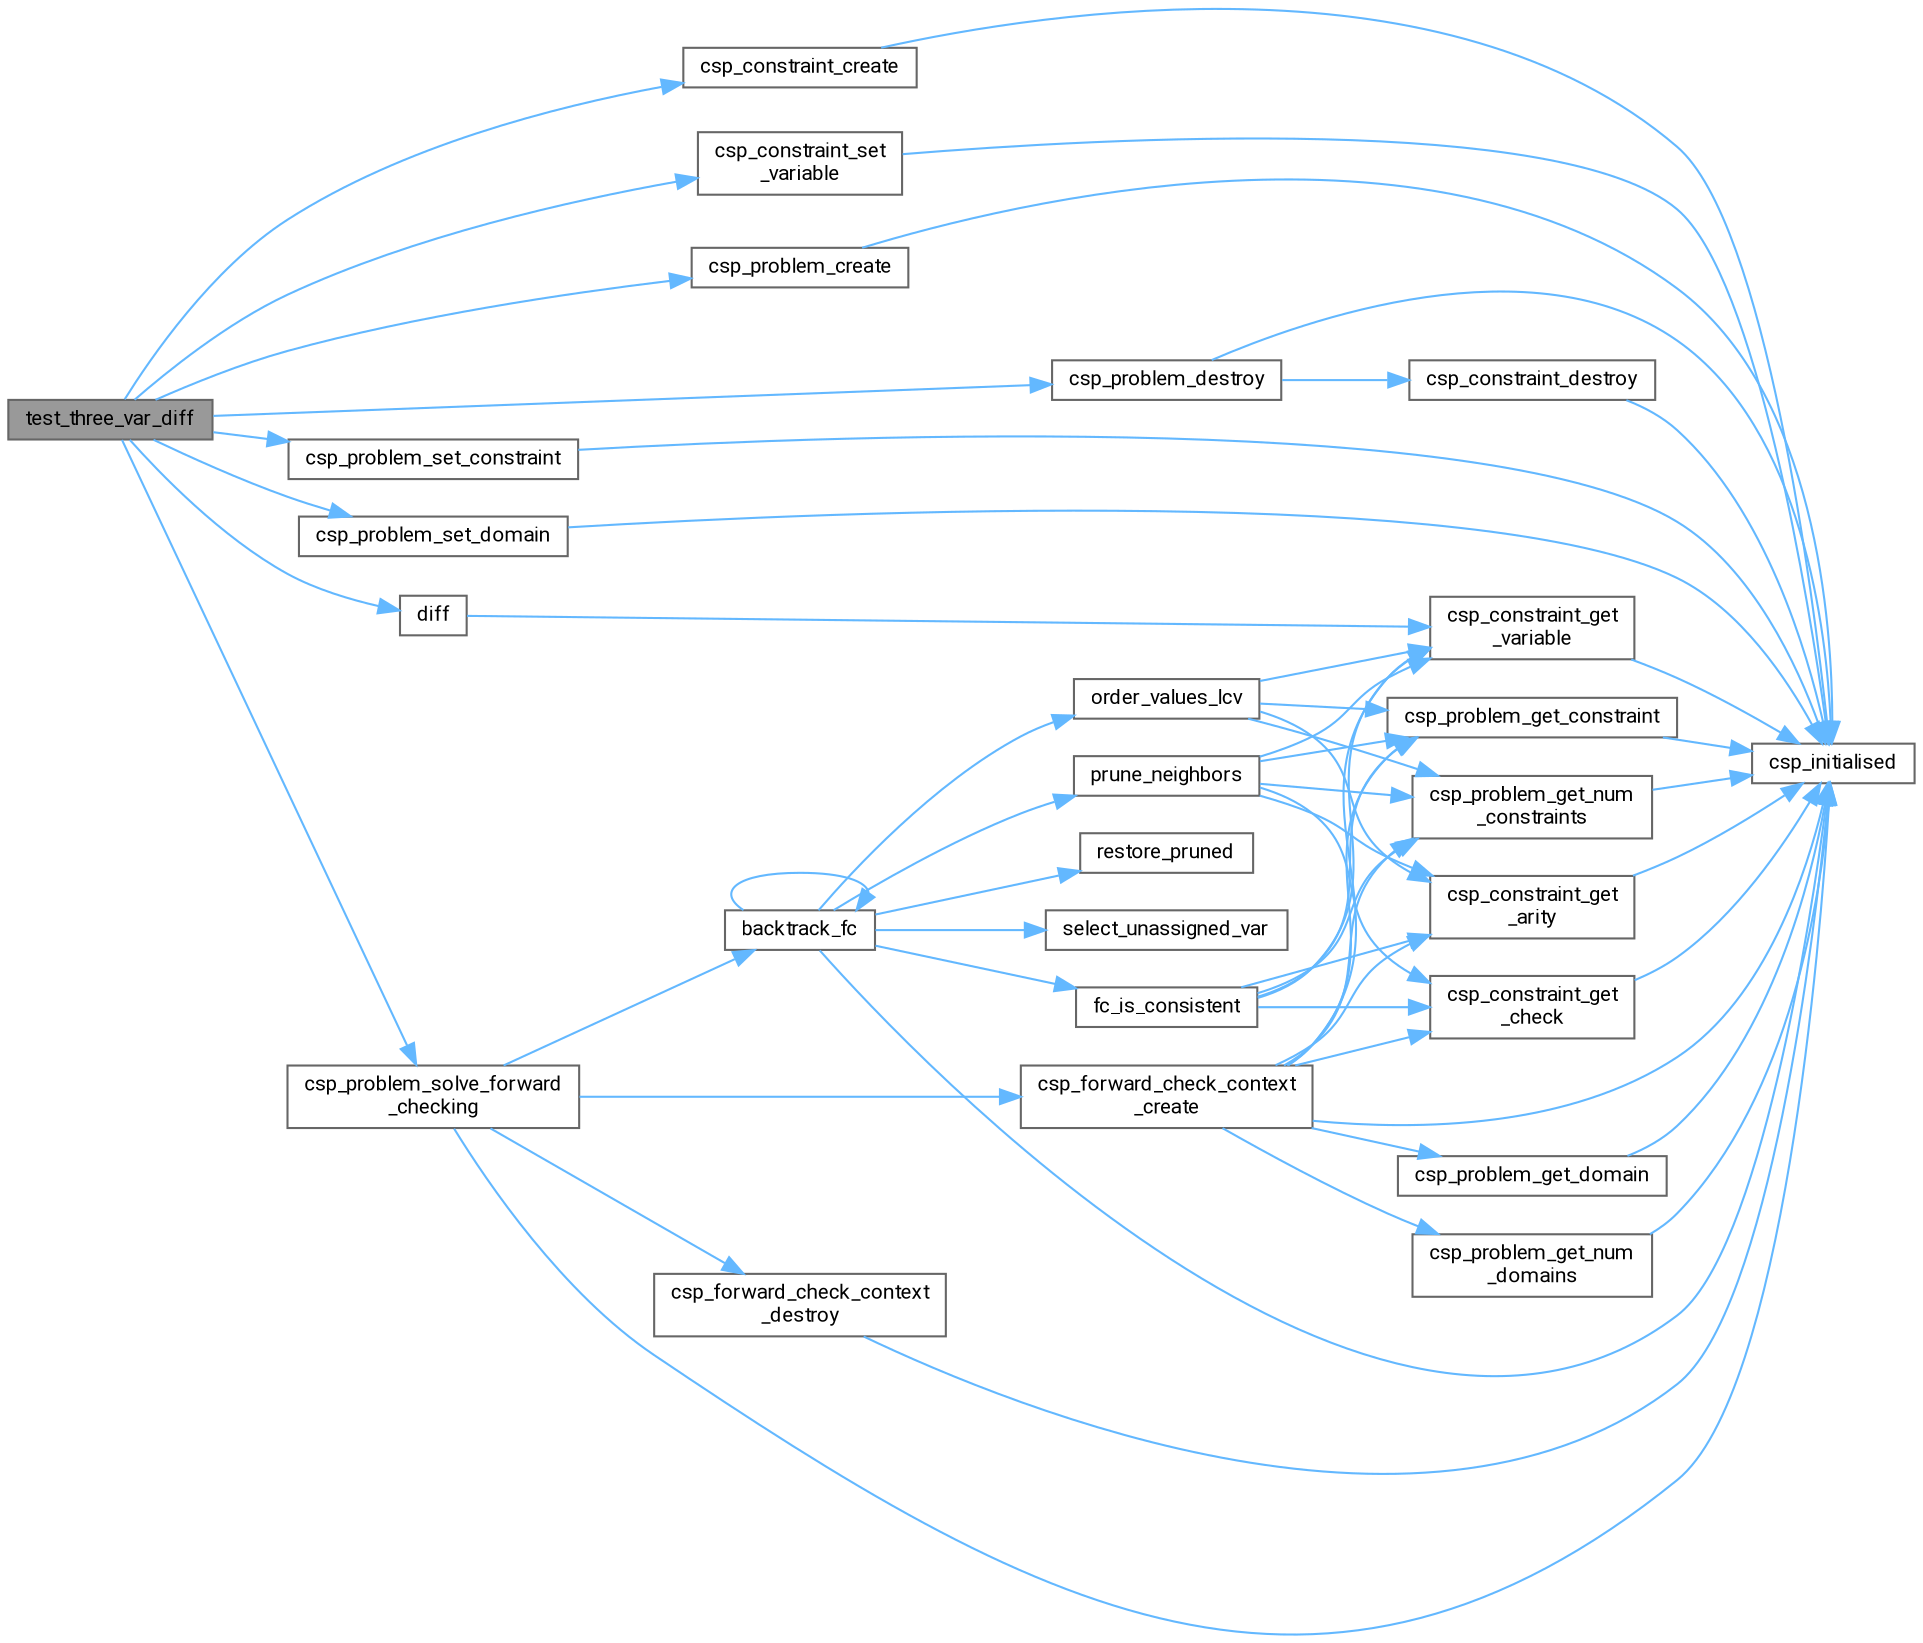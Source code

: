 digraph "test_three_var_diff"
{
 // LATEX_PDF_SIZE
  bgcolor="transparent";
  edge [fontname=Roboto,fontsize=10,labelfontname=Roboto,labelfontsize=10];
  node [fontname=Roboto,fontsize=10,shape=box,height=0.2,width=0.4];
  rankdir="LR";
  Node1 [id="Node000001",label="test_three_var_diff",height=0.2,width=0.4,color="gray40", fillcolor="grey60", style="filled", fontcolor="black",tooltip=" "];
  Node1 -> Node2 [id="edge1_Node000001_Node000002",color="steelblue1",style="solid",tooltip=" "];
  Node2 [id="Node000002",label="csp_constraint_create",height=0.2,width=0.4,color="grey40", fillcolor="white", style="filled",URL="$csp_8c.html#a7c7ffdd26fbe5e2729b593cc6937cdcf",tooltip="Creates a new constraint with the specified arity and check function."];
  Node2 -> Node3 [id="edge2_Node000002_Node000003",color="steelblue1",style="solid",tooltip=" "];
  Node3 [id="Node000003",label="csp_initialised",height=0.2,width=0.4,color="grey40", fillcolor="white", style="filled",URL="$csp_8c.html#aca1712012517bff1090a471f502cf729",tooltip="Checks if the CSP library is initialized."];
  Node1 -> Node4 [id="edge3_Node000001_Node000004",color="steelblue1",style="solid",tooltip=" "];
  Node4 [id="Node000004",label="csp_constraint_set\l_variable",height=0.2,width=0.4,color="grey40", fillcolor="white", style="filled",URL="$csp_8c.html#a6929282e729d2c786b6be546b1c3e312",tooltip="Sets which CSP variable is related to a specific position in the constraint."];
  Node4 -> Node3 [id="edge4_Node000004_Node000003",color="steelblue1",style="solid",tooltip=" "];
  Node1 -> Node5 [id="edge5_Node000001_Node000005",color="steelblue1",style="solid",tooltip=" "];
  Node5 [id="Node000005",label="csp_problem_create",height=0.2,width=0.4,color="grey40", fillcolor="white", style="filled",URL="$csp_8c.html#a536e0507b779b2300d004ef8347d4d8b",tooltip="Creates a new CSP problem instance with the specified parameters."];
  Node5 -> Node3 [id="edge6_Node000005_Node000003",color="steelblue1",style="solid",tooltip=" "];
  Node1 -> Node6 [id="edge7_Node000001_Node000006",color="steelblue1",style="solid",tooltip=" "];
  Node6 [id="Node000006",label="csp_problem_destroy",height=0.2,width=0.4,color="grey40", fillcolor="white", style="filled",URL="$csp_8c.html#a0f4b67899ee7788002586217b13dde81",tooltip="Destroys a CSP problem instance and frees all associated resources."];
  Node6 -> Node7 [id="edge8_Node000006_Node000007",color="steelblue1",style="solid",tooltip=" "];
  Node7 [id="Node000007",label="csp_constraint_destroy",height=0.2,width=0.4,color="grey40", fillcolor="white", style="filled",URL="$csp_8c.html#a8fd5c98995a35845e7e57f9b13666231",tooltip="Destroys a constraint and frees all associated resources."];
  Node7 -> Node3 [id="edge9_Node000007_Node000003",color="steelblue1",style="solid",tooltip=" "];
  Node6 -> Node3 [id="edge10_Node000006_Node000003",color="steelblue1",style="solid",tooltip=" "];
  Node1 -> Node8 [id="edge11_Node000001_Node000008",color="steelblue1",style="solid",tooltip=" "];
  Node8 [id="Node000008",label="csp_problem_set_constraint",height=0.2,width=0.4,color="grey40", fillcolor="white", style="filled",URL="$csp_8c.html#ade8bd97367581ba9f1d4c8675fa11636",tooltip="Sets a constraint at the specified position in the CSP problem."];
  Node8 -> Node3 [id="edge12_Node000008_Node000003",color="steelblue1",style="solid",tooltip=" "];
  Node1 -> Node9 [id="edge13_Node000001_Node000009",color="steelblue1",style="solid",tooltip=" "];
  Node9 [id="Node000009",label="csp_problem_set_domain",height=0.2,width=0.4,color="grey40", fillcolor="white", style="filled",URL="$csp_8c.html#a0d1cbedfaeb27e353d49f3f9c9f5a30a",tooltip="Sets the domain size for a variable in the CSP problem."];
  Node9 -> Node3 [id="edge14_Node000009_Node000003",color="steelblue1",style="solid",tooltip=" "];
  Node1 -> Node10 [id="edge15_Node000001_Node000010",color="steelblue1",style="solid",tooltip=" "];
  Node10 [id="Node000010",label="csp_problem_solve_forward\l_checking",height=0.2,width=0.4,color="grey40", fillcolor="white", style="filled",URL="$forward-checking_8c.html#aab2b763fd1833131dc1b7f43b2c7942a",tooltip="Solves a CSP problem using the forward checking algorithm with heuristics."];
  Node10 -> Node11 [id="edge16_Node000010_Node000011",color="steelblue1",style="solid",tooltip=" "];
  Node11 [id="Node000011",label="backtrack_fc",height=0.2,width=0.4,color="grey40", fillcolor="white", style="filled",URL="$forward-checking_8c.html#a1f0b1f4d23987c6c2209df2c7e2570ce",tooltip=" "];
  Node11 -> Node11 [id="edge17_Node000011_Node000011",color="steelblue1",style="solid",tooltip=" "];
  Node11 -> Node3 [id="edge18_Node000011_Node000003",color="steelblue1",style="solid",tooltip=" "];
  Node11 -> Node12 [id="edge19_Node000011_Node000012",color="steelblue1",style="solid",tooltip=" "];
  Node12 [id="Node000012",label="fc_is_consistent",height=0.2,width=0.4,color="grey40", fillcolor="white", style="filled",URL="$forward-checking_8c.html#a400289d0fceaceb244ed1e32f4860880",tooltip="Checks consistency of the current assignment under forward checking."];
  Node12 -> Node13 [id="edge20_Node000012_Node000013",color="steelblue1",style="solid",tooltip=" "];
  Node13 [id="Node000013",label="csp_constraint_get\l_arity",height=0.2,width=0.4,color="grey40", fillcolor="white", style="filled",URL="$csp_8c.html#a0ec9ba5a3f78127657d0ab0f2d3a5bbd",tooltip="Gets the arity of a constraint."];
  Node13 -> Node3 [id="edge21_Node000013_Node000003",color="steelblue1",style="solid",tooltip=" "];
  Node12 -> Node14 [id="edge22_Node000012_Node000014",color="steelblue1",style="solid",tooltip=" "];
  Node14 [id="Node000014",label="csp_constraint_get\l_check",height=0.2,width=0.4,color="grey40", fillcolor="white", style="filled",URL="$csp_8c.html#ac9b8e8925b0302c3cdd35b0186a1acd8",tooltip="Gets the check function associated with a constraint."];
  Node14 -> Node3 [id="edge23_Node000014_Node000003",color="steelblue1",style="solid",tooltip=" "];
  Node12 -> Node15 [id="edge24_Node000012_Node000015",color="steelblue1",style="solid",tooltip=" "];
  Node15 [id="Node000015",label="csp_constraint_get\l_variable",height=0.2,width=0.4,color="grey40", fillcolor="white", style="filled",URL="$csp_8c.html#a4cfb5884d7fe282dbecebefb53bb9cdd",tooltip="Gets the variable ID associated with a specific position in the constraint."];
  Node15 -> Node3 [id="edge25_Node000015_Node000003",color="steelblue1",style="solid",tooltip=" "];
  Node12 -> Node16 [id="edge26_Node000012_Node000016",color="steelblue1",style="solid",tooltip=" "];
  Node16 [id="Node000016",label="csp_problem_get_constraint",height=0.2,width=0.4,color="grey40", fillcolor="white", style="filled",URL="$csp_8c.html#aba7697a379d5f761429bb911e2bc2bbc",tooltip="Gets the constraint at the specified position in the CSP problem."];
  Node16 -> Node3 [id="edge27_Node000016_Node000003",color="steelblue1",style="solid",tooltip=" "];
  Node12 -> Node17 [id="edge28_Node000012_Node000017",color="steelblue1",style="solid",tooltip=" "];
  Node17 [id="Node000017",label="csp_problem_get_num\l_constraints",height=0.2,width=0.4,color="grey40", fillcolor="white", style="filled",URL="$csp_8c.html#a1dc56cea8c87ec1ef2e4489536cd1f0e",tooltip="Gets the number of constraints in the CSP problem."];
  Node17 -> Node3 [id="edge29_Node000017_Node000003",color="steelblue1",style="solid",tooltip=" "];
  Node11 -> Node18 [id="edge30_Node000011_Node000018",color="steelblue1",style="solid",tooltip=" "];
  Node18 [id="Node000018",label="order_values_lcv",height=0.2,width=0.4,color="grey40", fillcolor="white", style="filled",URL="$heuristics_8c.html#a9c3a8a6b03e49553f45c6144f97e1fb4",tooltip="Implements the Least Constraining Value (LCV) heuristic for value ordering."];
  Node18 -> Node13 [id="edge31_Node000018_Node000013",color="steelblue1",style="solid",tooltip=" "];
  Node18 -> Node15 [id="edge32_Node000018_Node000015",color="steelblue1",style="solid",tooltip=" "];
  Node18 -> Node16 [id="edge33_Node000018_Node000016",color="steelblue1",style="solid",tooltip=" "];
  Node18 -> Node17 [id="edge34_Node000018_Node000017",color="steelblue1",style="solid",tooltip=" "];
  Node11 -> Node19 [id="edge35_Node000011_Node000019",color="steelblue1",style="solid",tooltip=" "];
  Node19 [id="Node000019",label="prune_neighbors",height=0.2,width=0.4,color="grey40", fillcolor="white", style="filled",URL="$heuristics_8c.html#a2840f304ec278feae32d3d11915a7a78",tooltip="Prunes inconsistent values from neighboring variables during forward checking."];
  Node19 -> Node13 [id="edge36_Node000019_Node000013",color="steelblue1",style="solid",tooltip=" "];
  Node19 -> Node14 [id="edge37_Node000019_Node000014",color="steelblue1",style="solid",tooltip=" "];
  Node19 -> Node15 [id="edge38_Node000019_Node000015",color="steelblue1",style="solid",tooltip=" "];
  Node19 -> Node16 [id="edge39_Node000019_Node000016",color="steelblue1",style="solid",tooltip=" "];
  Node19 -> Node17 [id="edge40_Node000019_Node000017",color="steelblue1",style="solid",tooltip=" "];
  Node11 -> Node20 [id="edge41_Node000011_Node000020",color="steelblue1",style="solid",tooltip=" "];
  Node20 [id="Node000020",label="restore_pruned",height=0.2,width=0.4,color="grey40", fillcolor="white", style="filled",URL="$heuristics_8c.html#a22131bfb5921b024b7886b33b3fa1c4b",tooltip="Restores values that were pruned during forward checking when backtracking occurs."];
  Node11 -> Node21 [id="edge42_Node000011_Node000021",color="steelblue1",style="solid",tooltip=" "];
  Node21 [id="Node000021",label="select_unassigned_var",height=0.2,width=0.4,color="grey40", fillcolor="white", style="filled",URL="$heuristics_8c.html#a934ee1c54ecdfa65b205d3f9888e38de",tooltip="Implements the Minimum Remaining Values (MRV) heuristic for variable selection."];
  Node10 -> Node22 [id="edge43_Node000010_Node000022",color="steelblue1",style="solid",tooltip=" "];
  Node22 [id="Node000022",label="csp_forward_check_context\l_create",height=0.2,width=0.4,color="grey40", fillcolor="white", style="filled",URL="$forward-checking_8c.html#a80a2e22a4514587505e87b68cd29841b",tooltip="Creates and initializes a forward checking context."];
  Node22 -> Node13 [id="edge44_Node000022_Node000013",color="steelblue1",style="solid",tooltip=" "];
  Node22 -> Node14 [id="edge45_Node000022_Node000014",color="steelblue1",style="solid",tooltip=" "];
  Node22 -> Node15 [id="edge46_Node000022_Node000015",color="steelblue1",style="solid",tooltip=" "];
  Node22 -> Node3 [id="edge47_Node000022_Node000003",color="steelblue1",style="solid",tooltip=" "];
  Node22 -> Node16 [id="edge48_Node000022_Node000016",color="steelblue1",style="solid",tooltip=" "];
  Node22 -> Node23 [id="edge49_Node000022_Node000023",color="steelblue1",style="solid",tooltip=" "];
  Node23 [id="Node000023",label="csp_problem_get_domain",height=0.2,width=0.4,color="grey40", fillcolor="white", style="filled",URL="$csp_8c.html#a86b3f53f47b41dcdd6109aaa9103d5fa",tooltip="Gets the domain size for a variable in the CSP problem."];
  Node23 -> Node3 [id="edge50_Node000023_Node000003",color="steelblue1",style="solid",tooltip=" "];
  Node22 -> Node17 [id="edge51_Node000022_Node000017",color="steelblue1",style="solid",tooltip=" "];
  Node22 -> Node24 [id="edge52_Node000022_Node000024",color="steelblue1",style="solid",tooltip=" "];
  Node24 [id="Node000024",label="csp_problem_get_num\l_domains",height=0.2,width=0.4,color="grey40", fillcolor="white", style="filled",URL="$csp_8c.html#abf80aeaad4438b9cbaefaa941e4f2315",tooltip="Gets the number of variables (domains) in the CSP problem."];
  Node24 -> Node3 [id="edge53_Node000024_Node000003",color="steelblue1",style="solid",tooltip=" "];
  Node10 -> Node25 [id="edge54_Node000010_Node000025",color="steelblue1",style="solid",tooltip=" "];
  Node25 [id="Node000025",label="csp_forward_check_context\l_destroy",height=0.2,width=0.4,color="grey40", fillcolor="white", style="filled",URL="$forward-checking_8c.html#a0787ac68808df63955a93e55aa5235e2",tooltip="Destroys a forward checking context and frees all associated memory."];
  Node25 -> Node3 [id="edge55_Node000025_Node000003",color="steelblue1",style="solid",tooltip=" "];
  Node10 -> Node3 [id="edge56_Node000010_Node000003",color="steelblue1",style="solid",tooltip=" "];
  Node1 -> Node26 [id="edge57_Node000001_Node000026",color="steelblue1",style="solid",tooltip=" "];
  Node26 [id="Node000026",label="diff",height=0.2,width=0.4,color="grey40", fillcolor="white", style="filled",URL="$test-forward-checking_8c.html#a250d496ab2050def23b015480d7a5568",tooltip=" "];
  Node26 -> Node15 [id="edge58_Node000026_Node000015",color="steelblue1",style="solid",tooltip=" "];
}
